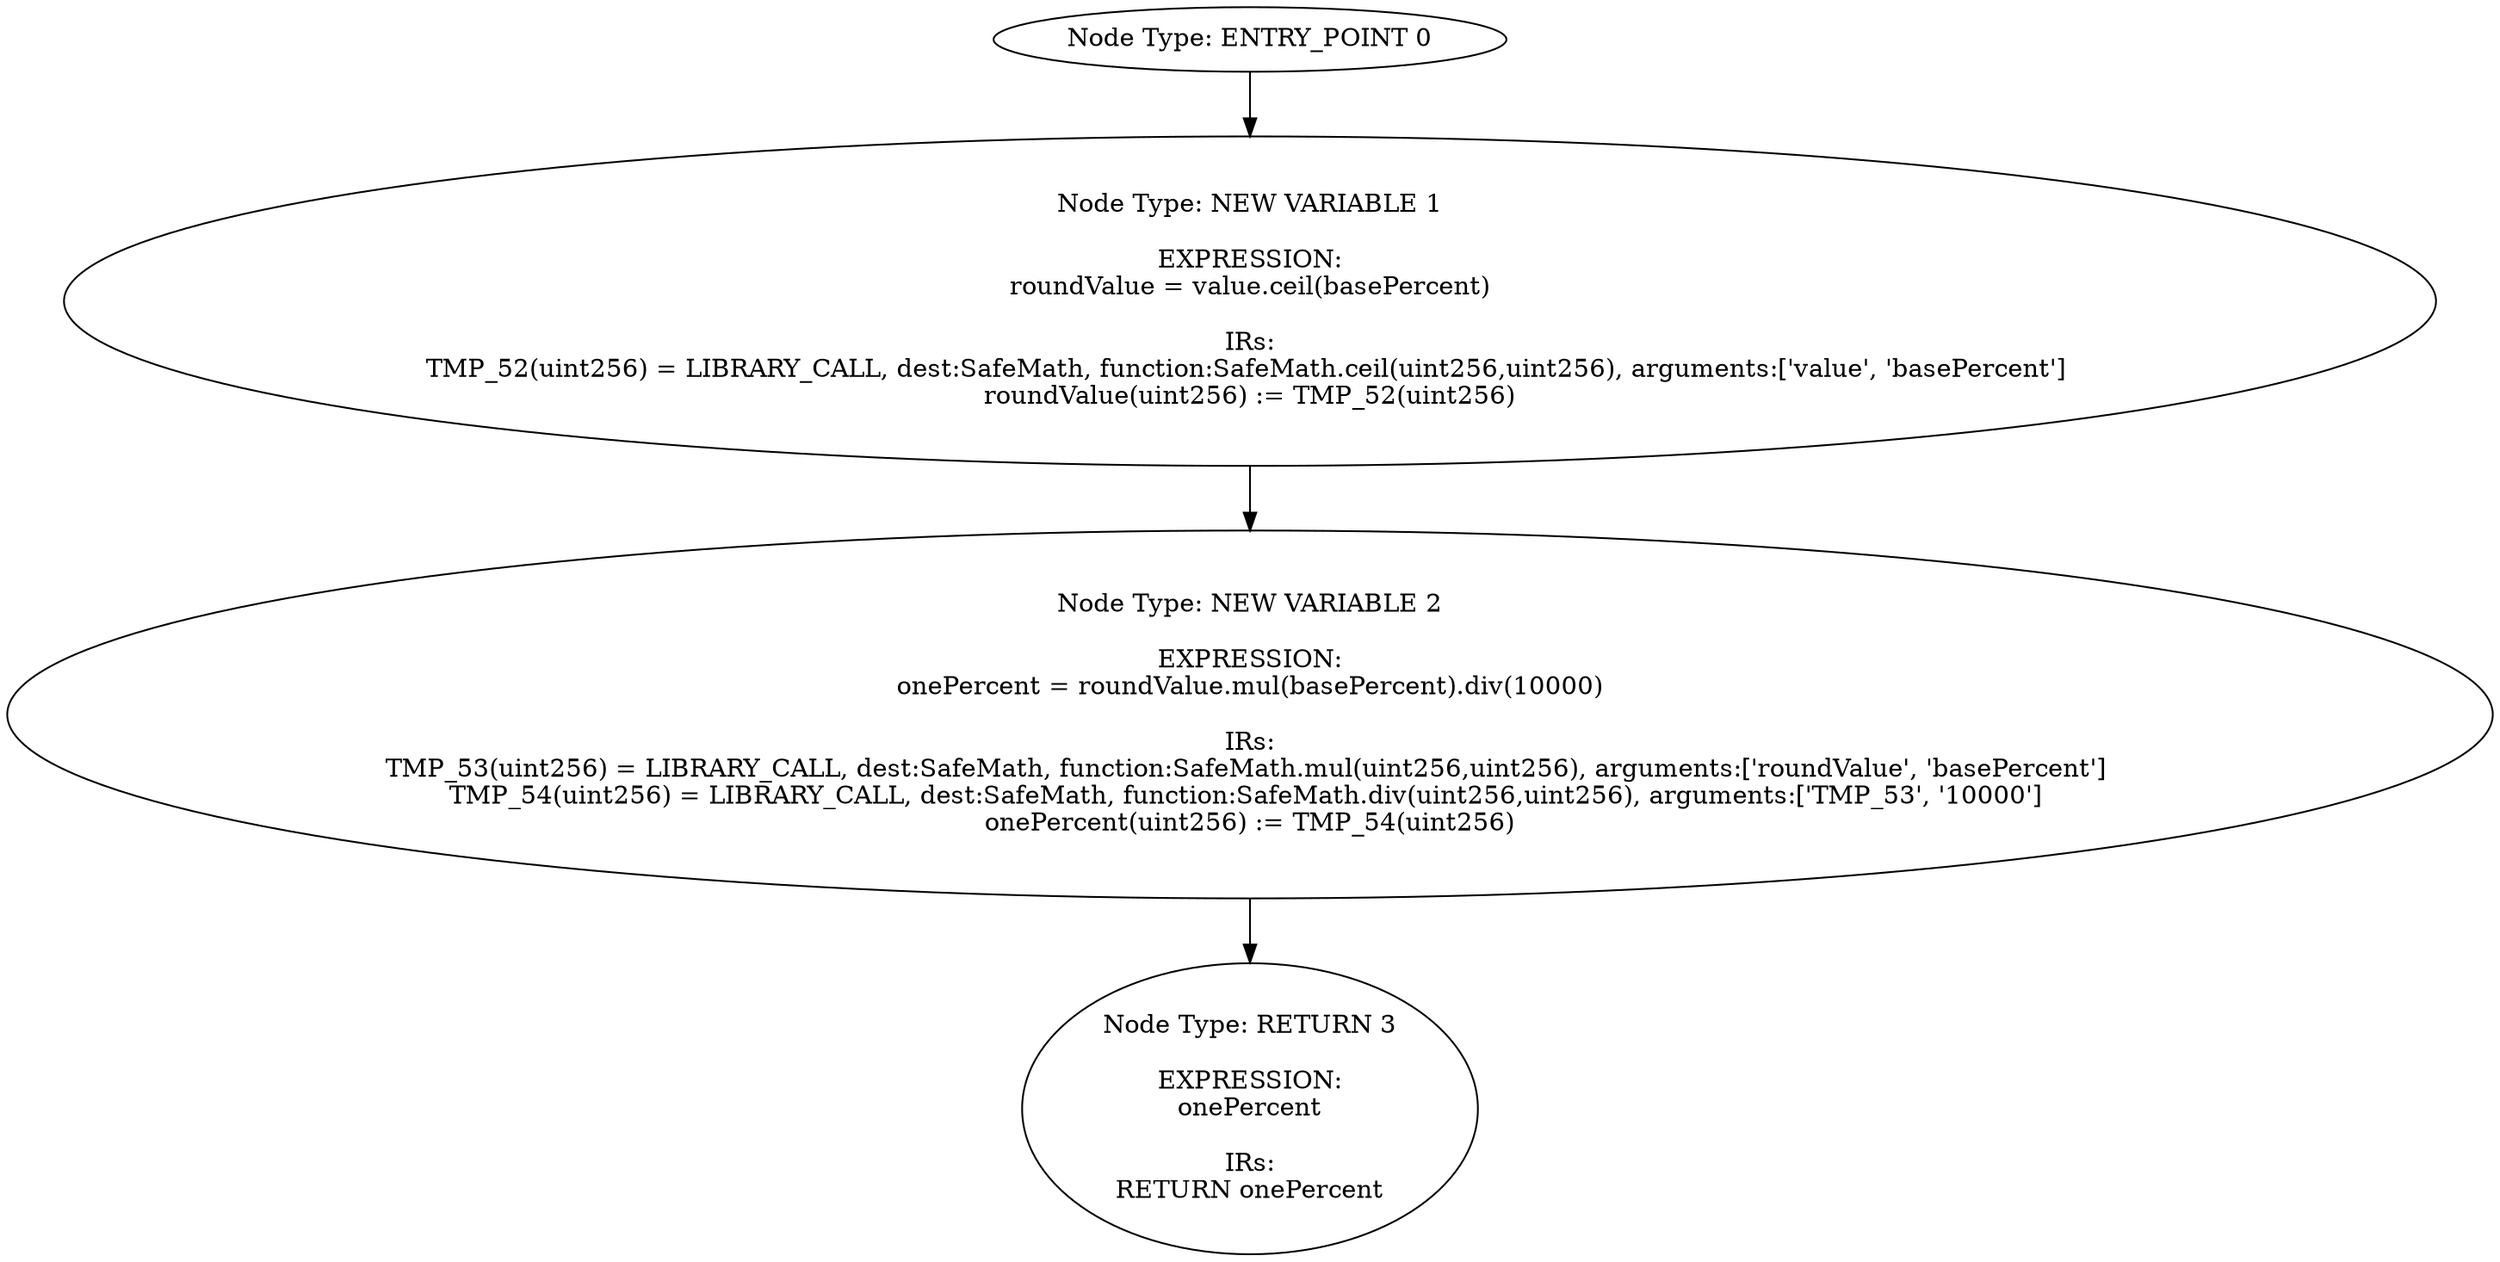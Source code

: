 digraph{
0[label="Node Type: ENTRY_POINT 0
"];
0->1;
1[label="Node Type: NEW VARIABLE 1

EXPRESSION:
roundValue = value.ceil(basePercent)

IRs:
TMP_52(uint256) = LIBRARY_CALL, dest:SafeMath, function:SafeMath.ceil(uint256,uint256), arguments:['value', 'basePercent'] 
roundValue(uint256) := TMP_52(uint256)"];
1->2;
2[label="Node Type: NEW VARIABLE 2

EXPRESSION:
onePercent = roundValue.mul(basePercent).div(10000)

IRs:
TMP_53(uint256) = LIBRARY_CALL, dest:SafeMath, function:SafeMath.mul(uint256,uint256), arguments:['roundValue', 'basePercent'] 
TMP_54(uint256) = LIBRARY_CALL, dest:SafeMath, function:SafeMath.div(uint256,uint256), arguments:['TMP_53', '10000'] 
onePercent(uint256) := TMP_54(uint256)"];
2->3;
3[label="Node Type: RETURN 3

EXPRESSION:
onePercent

IRs:
RETURN onePercent"];
}
